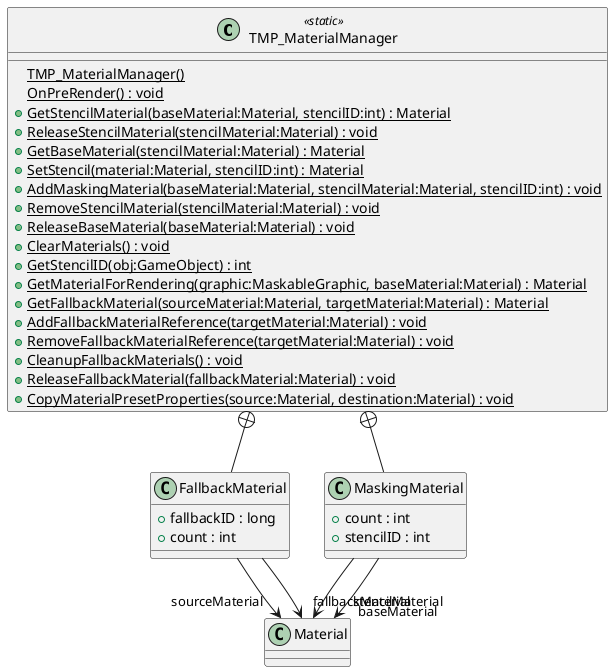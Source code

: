 @startuml
class TMP_MaterialManager <<static>> {
    {static} TMP_MaterialManager()
    {static} OnPreRender() : void
    + {static} GetStencilMaterial(baseMaterial:Material, stencilID:int) : Material
    + {static} ReleaseStencilMaterial(stencilMaterial:Material) : void
    + {static} GetBaseMaterial(stencilMaterial:Material) : Material
    + {static} SetStencil(material:Material, stencilID:int) : Material
    + {static} AddMaskingMaterial(baseMaterial:Material, stencilMaterial:Material, stencilID:int) : void
    + {static} RemoveStencilMaterial(stencilMaterial:Material) : void
    + {static} ReleaseBaseMaterial(baseMaterial:Material) : void
    + {static} ClearMaterials() : void
    + {static} GetStencilID(obj:GameObject) : int
    + {static} GetMaterialForRendering(graphic:MaskableGraphic, baseMaterial:Material) : Material
    + {static} GetFallbackMaterial(sourceMaterial:Material, targetMaterial:Material) : Material
    + {static} AddFallbackMaterialReference(targetMaterial:Material) : void
    + {static} RemoveFallbackMaterialReference(targetMaterial:Material) : void
    + {static} CleanupFallbackMaterials() : void
    + {static} ReleaseFallbackMaterial(fallbackMaterial:Material) : void
    + {static} CopyMaterialPresetProperties(source:Material, destination:Material) : void
}
class FallbackMaterial {
    + fallbackID : long
    + count : int
}
class MaskingMaterial {
    + count : int
    + stencilID : int
}
TMP_MaterialManager +-- FallbackMaterial
FallbackMaterial --> "sourceMaterial" Material
FallbackMaterial --> "fallbackMaterial" Material
TMP_MaterialManager +-- MaskingMaterial
MaskingMaterial --> "baseMaterial" Material
MaskingMaterial --> "stencilMaterial" Material
@enduml
